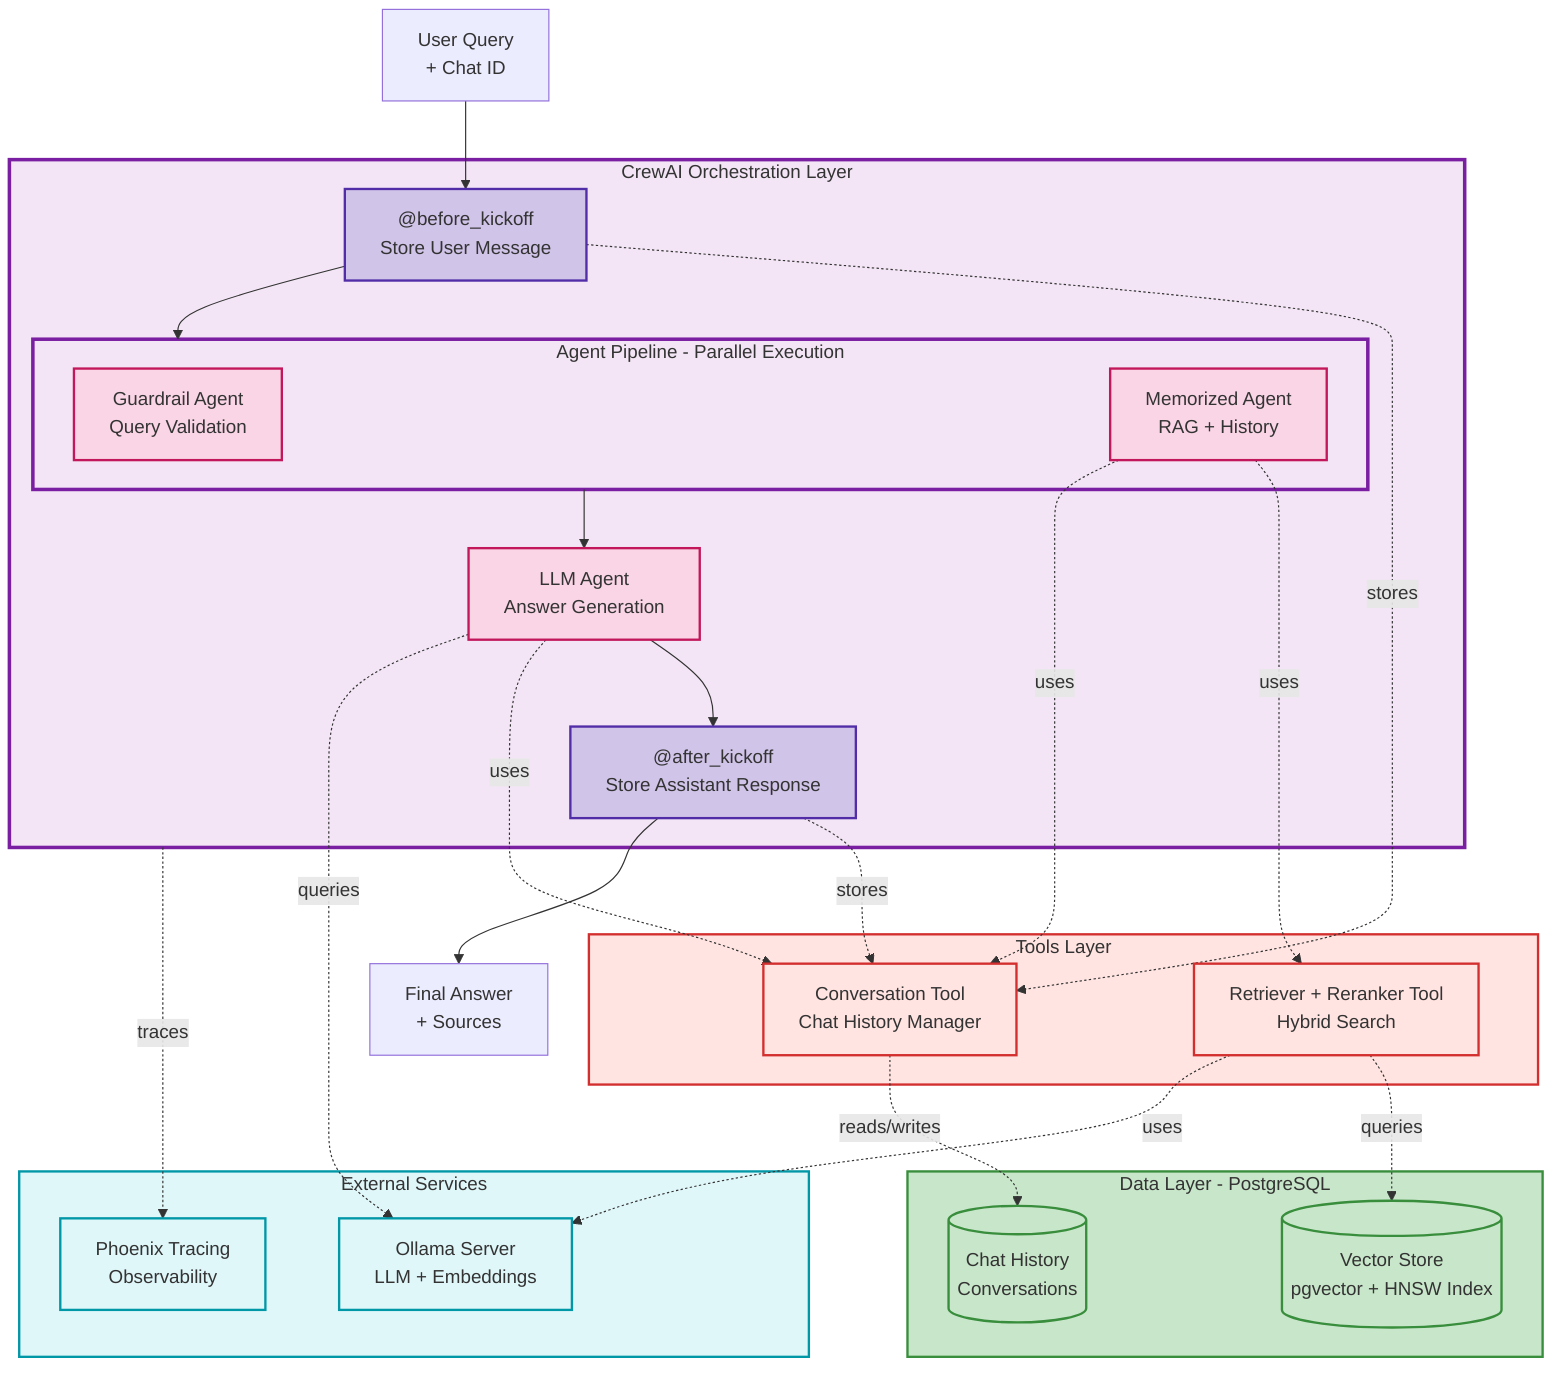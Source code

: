 graph TB
    %% Input
    Input[User Query<br/>+ Chat ID] --> BeforeHook

    %% Orchestration Layer
    subgraph Orchestration[CrewAI Orchestration Layer]
        BeforeHook["@before_kickoff<br/>Store User Message"]
        
        subgraph AgentPipeline[Agent Pipeline - Parallel Execution]
            GuardrailAgent[Guardrail Agent<br/>Query Validation]
            MemorizedAgent[Memorized Agent<br/>RAG + History]
        end
        
        LLMAgent[LLM Agent<br/>Answer Generation]
        
        AfterHook["@after_kickoff<br/>Store Assistant Response"]
        
        BeforeHook --> AgentPipeline
        AgentPipeline --> LLMAgent
        LLMAgent --> AfterHook
    end

    %% Tools Layer
    subgraph Tools[Tools Layer]
        ConversationTool[Conversation Tool<br/>Chat History Manager]
        RetrieverTool[Retriever + Reranker Tool<br/>Hybrid Search]
    end

    %% External Services
    subgraph External[External Services]
        Phoenix[Phoenix Tracing<br/>Observability]
        Ollama[Ollama Server<br/>LLM + Embeddings]
    end

    %% Data Layer (minimal)
    subgraph Data[Data Layer - PostgreSQL]
        ChatHistory[(Chat History<br/>Conversations)]
        VectorStore[(Vector Store<br/>pgvector + HNSW Index)]
    end

    %% Connections
    MemorizedAgent -.uses.-> RetrieverTool
    MemorizedAgent -.uses.-> ConversationTool
    LLMAgent -.uses.-> ConversationTool
    
    BeforeHook -.stores.-> ConversationTool
    AfterHook -.stores.-> ConversationTool
    
    RetrieverTool -.queries.-> VectorStore
    ConversationTool -.reads/writes.-> ChatHistory
    
    Orchestration -.traces.-> Phoenix
    LLMAgent -.queries.-> Ollama
    RetrieverTool -.uses.-> Ollama
    
    AfterHook --> Output[Final Answer<br/>+ Sources]

    %% Styling
    classDef orchestrationStyle fill:#f3e5f5,stroke:#7b1fa2,stroke-width:3px
    classDef agentStyle fill:#f9d5e5,stroke:#c2185b,stroke-width:2px
    classDef hookStyle fill:#d1c4e9,stroke:#512da8,stroke-width:2px
    classDef toolStyle fill:#ffe4e1,stroke:#d32f2f,stroke-width:2px
    classDef externalStyle fill:#e0f7fa,stroke:#0097a7,stroke-width:2px
    classDef dataStyle fill:#c8e6c9,stroke:#388e3c,stroke-width:2px
    
    class Orchestration,AgentPipeline orchestrationStyle
    class GuardrailAgent,MemorizedAgent,LLMAgent agentStyle
    class BeforeHook,AfterHook hookStyle
    class Tools,ConversationTool,RetrieverTool toolStyle
    class External,Phoenix,Ollama externalStyle
    class Data,ChatHistory,VectorStore dataStyle